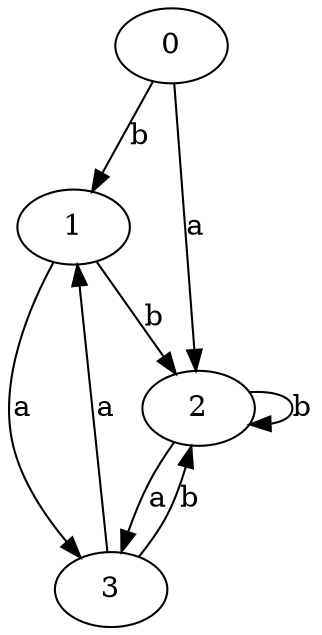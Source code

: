 digraph {
 ranksep=0.5;
 d2tdocpreamble = "\usetikzlibrary{automata}";
 d2tfigpreamble = "\tikzstyle{every state}= [ draw=blue!50,very thick,fill=blue!20]  \tikzstyle{auto}= [fill=white]";
 node [style="state"];
 edge [lblstyle="auto",topath="bend right", len=4  ]
  "0" [label="0",style = "state, accepting"];
  "1" [label="1",];
  "2" [label="2",style = "state, initial"];
  "3" [label="3",];
  "0" -> "1" [label="b"];
  "0" -> "2" [label="a"];
  "1" -> "2" [label="b"];
  "1" -> "3" [label="a"];
  "2" -> "2" [label="b",topath="loop above"];
  "2" -> "3" [label="a"];
  "3" -> "1" [label="a"];
  "3" -> "2" [label="b"];
}